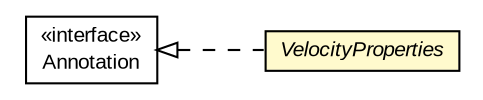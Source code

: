 #!/usr/local/bin/dot
#
# Class diagram 
# Generated by UMLGraph version R5_6-24-gf6e263 (http://www.umlgraph.org/)
#

digraph G {
	edge [fontname="arial",fontsize=10,labelfontname="arial",labelfontsize=10];
	node [fontname="arial",fontsize=10,shape=plaintext];
	nodesep=0.25;
	ranksep=0.5;
	rankdir=LR;
	// com.gwtplatform.mvp.rebind.velocity.VelocityProperties
	c535676 [label=<<table title="com.gwtplatform.mvp.rebind.velocity.VelocityProperties" border="0" cellborder="1" cellspacing="0" cellpadding="2" port="p" bgcolor="lemonChiffon" href="./VelocityProperties.html">
		<tr><td><table border="0" cellspacing="0" cellpadding="1">
<tr><td align="center" balign="center"><font face="arial italic"> VelocityProperties </font></td></tr>
		</table></td></tr>
		</table>>, URL="./VelocityProperties.html", fontname="arial", fontcolor="black", fontsize=10.0];
	//com.gwtplatform.mvp.rebind.velocity.VelocityProperties implements java.lang.annotation.Annotation
	c536107:p -> c535676:p [dir=back,arrowtail=empty,style=dashed];
	// java.lang.annotation.Annotation
	c536107 [label=<<table title="java.lang.annotation.Annotation" border="0" cellborder="1" cellspacing="0" cellpadding="2" port="p" href="http://download.oracle.com/javase/6/docs/api/java/lang/annotation/Annotation.html">
		<tr><td><table border="0" cellspacing="0" cellpadding="1">
<tr><td align="center" balign="center"> &#171;interface&#187; </td></tr>
<tr><td align="center" balign="center"> Annotation </td></tr>
		</table></td></tr>
		</table>>, URL="http://download.oracle.com/javase/6/docs/api/java/lang/annotation/Annotation.html", fontname="arial", fontcolor="black", fontsize=10.0];
}

